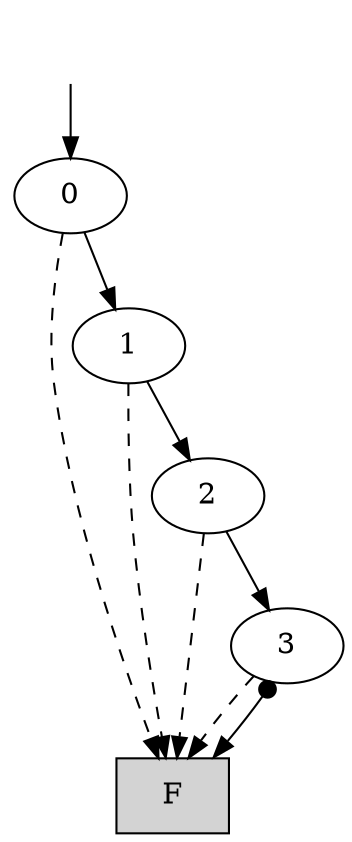 digraph "DD" {
graph [dpi = 300];
center = true;
edge [dir = forward];
root [style=invis];
root -> 11 [style=solid dir=both arrowtail=none];
11 [label="0"];
0 [shape=box, style=filled, label="F"];
10 [label="1"];
9 [label="2"];
5 [label="3"];
5 -> 0 [style=dashed];
5 -> 0 [style=solid dir=both arrowtail=dot];
9 -> 0 [style=dashed];
9 -> 5 [style=solid dir=both arrowtail=none];
10 -> 0 [style=dashed];
10 -> 9 [style=solid dir=both arrowtail=none];
11 -> 0 [style=dashed];
11 -> 10 [style=solid dir=both arrowtail=none];
}
